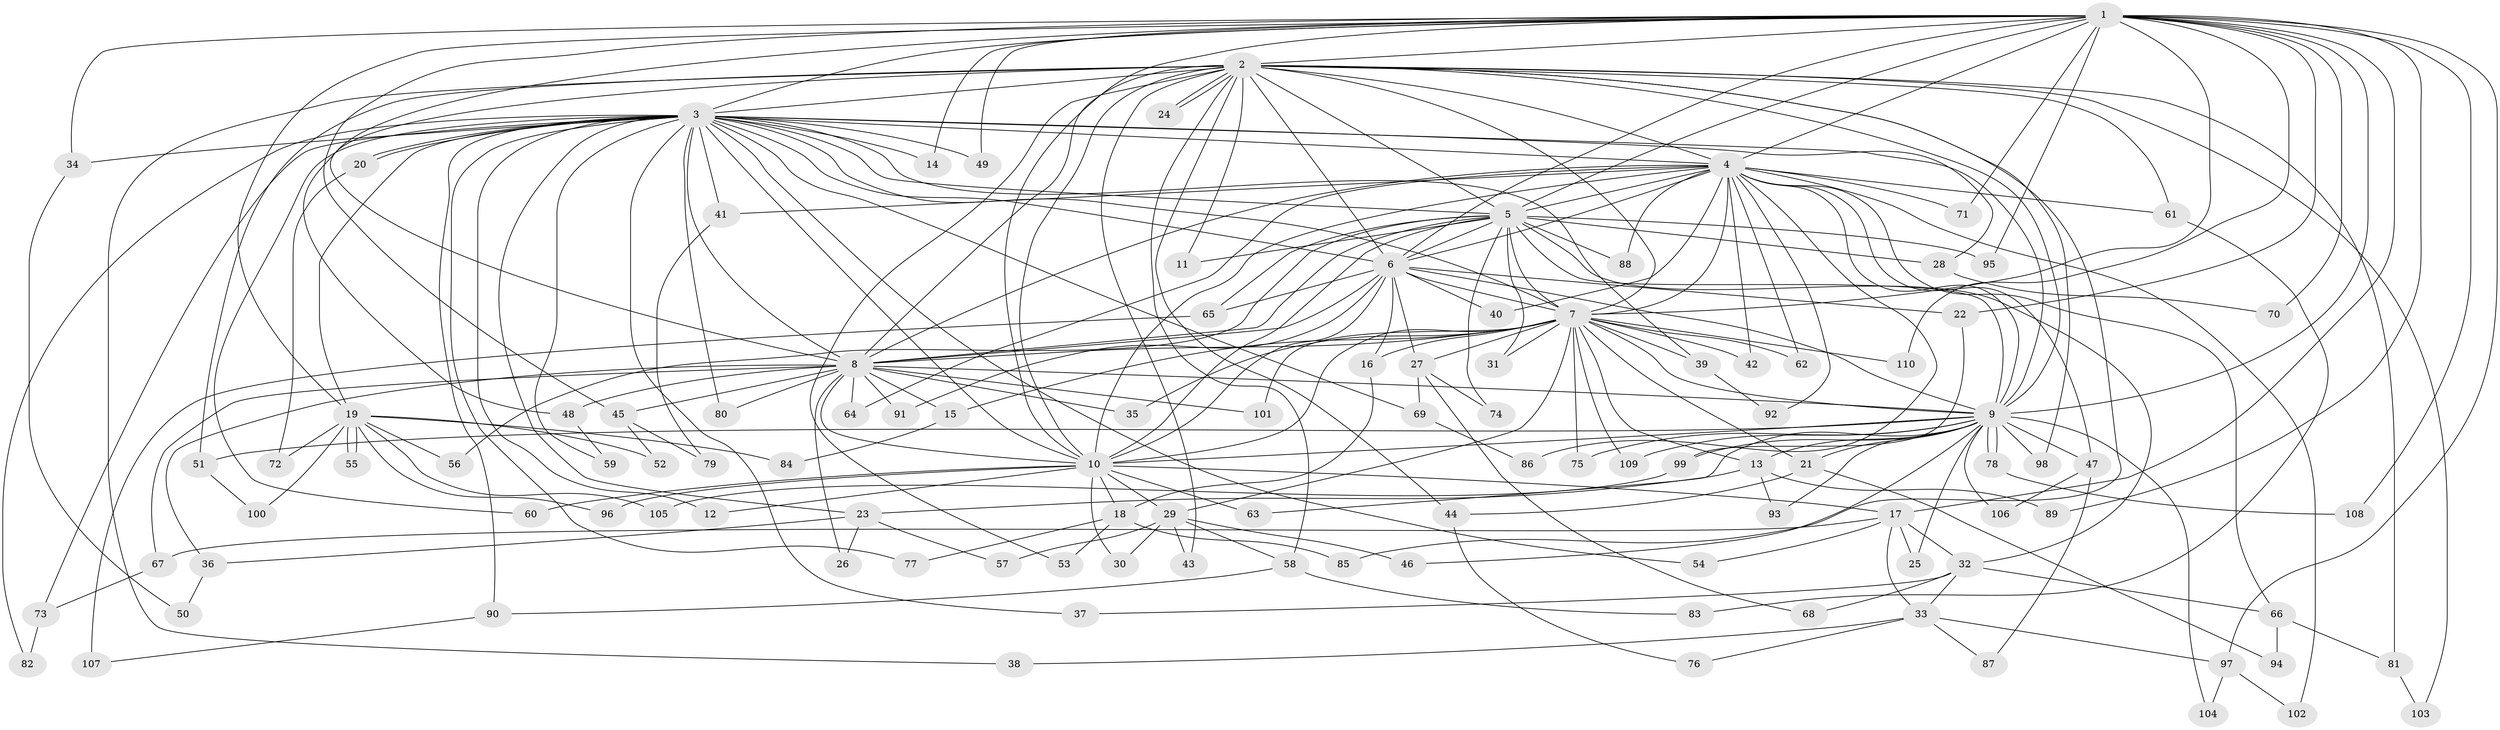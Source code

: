 // coarse degree distribution, {27: 0.011363636363636364, 23: 0.011363636363636364, 26: 0.011363636363636364, 33: 0.011363636363636364, 15: 0.011363636363636364, 14: 0.011363636363636364, 18: 0.011363636363636364, 22: 0.011363636363636364, 19: 0.011363636363636364, 2: 0.5795454545454546, 8: 0.011363636363636364, 3: 0.125, 5: 0.022727272727272728, 4: 0.07954545454545454, 6: 0.03409090909090909, 7: 0.011363636363636364, 1: 0.03409090909090909}
// Generated by graph-tools (version 1.1) at 2025/51/02/27/25 19:51:52]
// undirected, 110 vertices, 245 edges
graph export_dot {
graph [start="1"]
  node [color=gray90,style=filled];
  1;
  2;
  3;
  4;
  5;
  6;
  7;
  8;
  9;
  10;
  11;
  12;
  13;
  14;
  15;
  16;
  17;
  18;
  19;
  20;
  21;
  22;
  23;
  24;
  25;
  26;
  27;
  28;
  29;
  30;
  31;
  32;
  33;
  34;
  35;
  36;
  37;
  38;
  39;
  40;
  41;
  42;
  43;
  44;
  45;
  46;
  47;
  48;
  49;
  50;
  51;
  52;
  53;
  54;
  55;
  56;
  57;
  58;
  59;
  60;
  61;
  62;
  63;
  64;
  65;
  66;
  67;
  68;
  69;
  70;
  71;
  72;
  73;
  74;
  75;
  76;
  77;
  78;
  79;
  80;
  81;
  82;
  83;
  84;
  85;
  86;
  87;
  88;
  89;
  90;
  91;
  92;
  93;
  94;
  95;
  96;
  97;
  98;
  99;
  100;
  101;
  102;
  103;
  104;
  105;
  106;
  107;
  108;
  109;
  110;
  1 -- 2;
  1 -- 3;
  1 -- 4;
  1 -- 5;
  1 -- 6;
  1 -- 7;
  1 -- 8;
  1 -- 9;
  1 -- 10;
  1 -- 14;
  1 -- 17;
  1 -- 19;
  1 -- 22;
  1 -- 34;
  1 -- 45;
  1 -- 49;
  1 -- 70;
  1 -- 71;
  1 -- 89;
  1 -- 95;
  1 -- 97;
  1 -- 108;
  1 -- 110;
  2 -- 3;
  2 -- 4;
  2 -- 5;
  2 -- 6;
  2 -- 7;
  2 -- 8;
  2 -- 9;
  2 -- 10;
  2 -- 11;
  2 -- 24;
  2 -- 24;
  2 -- 38;
  2 -- 43;
  2 -- 44;
  2 -- 48;
  2 -- 51;
  2 -- 53;
  2 -- 58;
  2 -- 61;
  2 -- 81;
  2 -- 85;
  2 -- 98;
  2 -- 103;
  3 -- 4;
  3 -- 5;
  3 -- 6;
  3 -- 7;
  3 -- 8;
  3 -- 9;
  3 -- 10;
  3 -- 12;
  3 -- 14;
  3 -- 19;
  3 -- 20;
  3 -- 20;
  3 -- 23;
  3 -- 28;
  3 -- 34;
  3 -- 37;
  3 -- 39;
  3 -- 41;
  3 -- 49;
  3 -- 54;
  3 -- 59;
  3 -- 60;
  3 -- 69;
  3 -- 73;
  3 -- 77;
  3 -- 80;
  3 -- 82;
  3 -- 90;
  4 -- 5;
  4 -- 6;
  4 -- 7;
  4 -- 8;
  4 -- 9;
  4 -- 10;
  4 -- 40;
  4 -- 41;
  4 -- 42;
  4 -- 47;
  4 -- 61;
  4 -- 62;
  4 -- 64;
  4 -- 66;
  4 -- 71;
  4 -- 86;
  4 -- 88;
  4 -- 92;
  4 -- 102;
  5 -- 6;
  5 -- 7;
  5 -- 8;
  5 -- 9;
  5 -- 10;
  5 -- 11;
  5 -- 28;
  5 -- 31;
  5 -- 32;
  5 -- 56;
  5 -- 65;
  5 -- 74;
  5 -- 88;
  5 -- 95;
  6 -- 7;
  6 -- 8;
  6 -- 9;
  6 -- 10;
  6 -- 16;
  6 -- 22;
  6 -- 27;
  6 -- 40;
  6 -- 65;
  6 -- 91;
  7 -- 8;
  7 -- 9;
  7 -- 10;
  7 -- 13;
  7 -- 15;
  7 -- 16;
  7 -- 21;
  7 -- 27;
  7 -- 29;
  7 -- 31;
  7 -- 35;
  7 -- 39;
  7 -- 42;
  7 -- 62;
  7 -- 75;
  7 -- 101;
  7 -- 109;
  7 -- 110;
  8 -- 9;
  8 -- 10;
  8 -- 15;
  8 -- 26;
  8 -- 35;
  8 -- 36;
  8 -- 45;
  8 -- 48;
  8 -- 64;
  8 -- 67;
  8 -- 80;
  8 -- 91;
  8 -- 101;
  9 -- 10;
  9 -- 13;
  9 -- 21;
  9 -- 25;
  9 -- 46;
  9 -- 47;
  9 -- 51;
  9 -- 63;
  9 -- 75;
  9 -- 78;
  9 -- 78;
  9 -- 93;
  9 -- 98;
  9 -- 99;
  9 -- 104;
  9 -- 106;
  9 -- 109;
  10 -- 12;
  10 -- 17;
  10 -- 18;
  10 -- 29;
  10 -- 30;
  10 -- 60;
  10 -- 63;
  10 -- 96;
  13 -- 23;
  13 -- 89;
  13 -- 93;
  15 -- 84;
  16 -- 18;
  17 -- 25;
  17 -- 32;
  17 -- 33;
  17 -- 54;
  17 -- 67;
  18 -- 53;
  18 -- 77;
  18 -- 85;
  19 -- 52;
  19 -- 55;
  19 -- 55;
  19 -- 56;
  19 -- 72;
  19 -- 84;
  19 -- 96;
  19 -- 100;
  19 -- 105;
  20 -- 72;
  21 -- 44;
  21 -- 94;
  22 -- 99;
  23 -- 26;
  23 -- 36;
  23 -- 57;
  27 -- 68;
  27 -- 69;
  27 -- 74;
  28 -- 70;
  29 -- 30;
  29 -- 43;
  29 -- 46;
  29 -- 57;
  29 -- 58;
  32 -- 33;
  32 -- 37;
  32 -- 66;
  32 -- 68;
  33 -- 38;
  33 -- 76;
  33 -- 87;
  33 -- 97;
  34 -- 50;
  36 -- 50;
  39 -- 92;
  41 -- 79;
  44 -- 76;
  45 -- 52;
  45 -- 79;
  47 -- 87;
  47 -- 106;
  48 -- 59;
  51 -- 100;
  58 -- 83;
  58 -- 90;
  61 -- 83;
  65 -- 107;
  66 -- 81;
  66 -- 94;
  67 -- 73;
  69 -- 86;
  73 -- 82;
  78 -- 108;
  81 -- 103;
  90 -- 107;
  97 -- 102;
  97 -- 104;
  99 -- 105;
}
